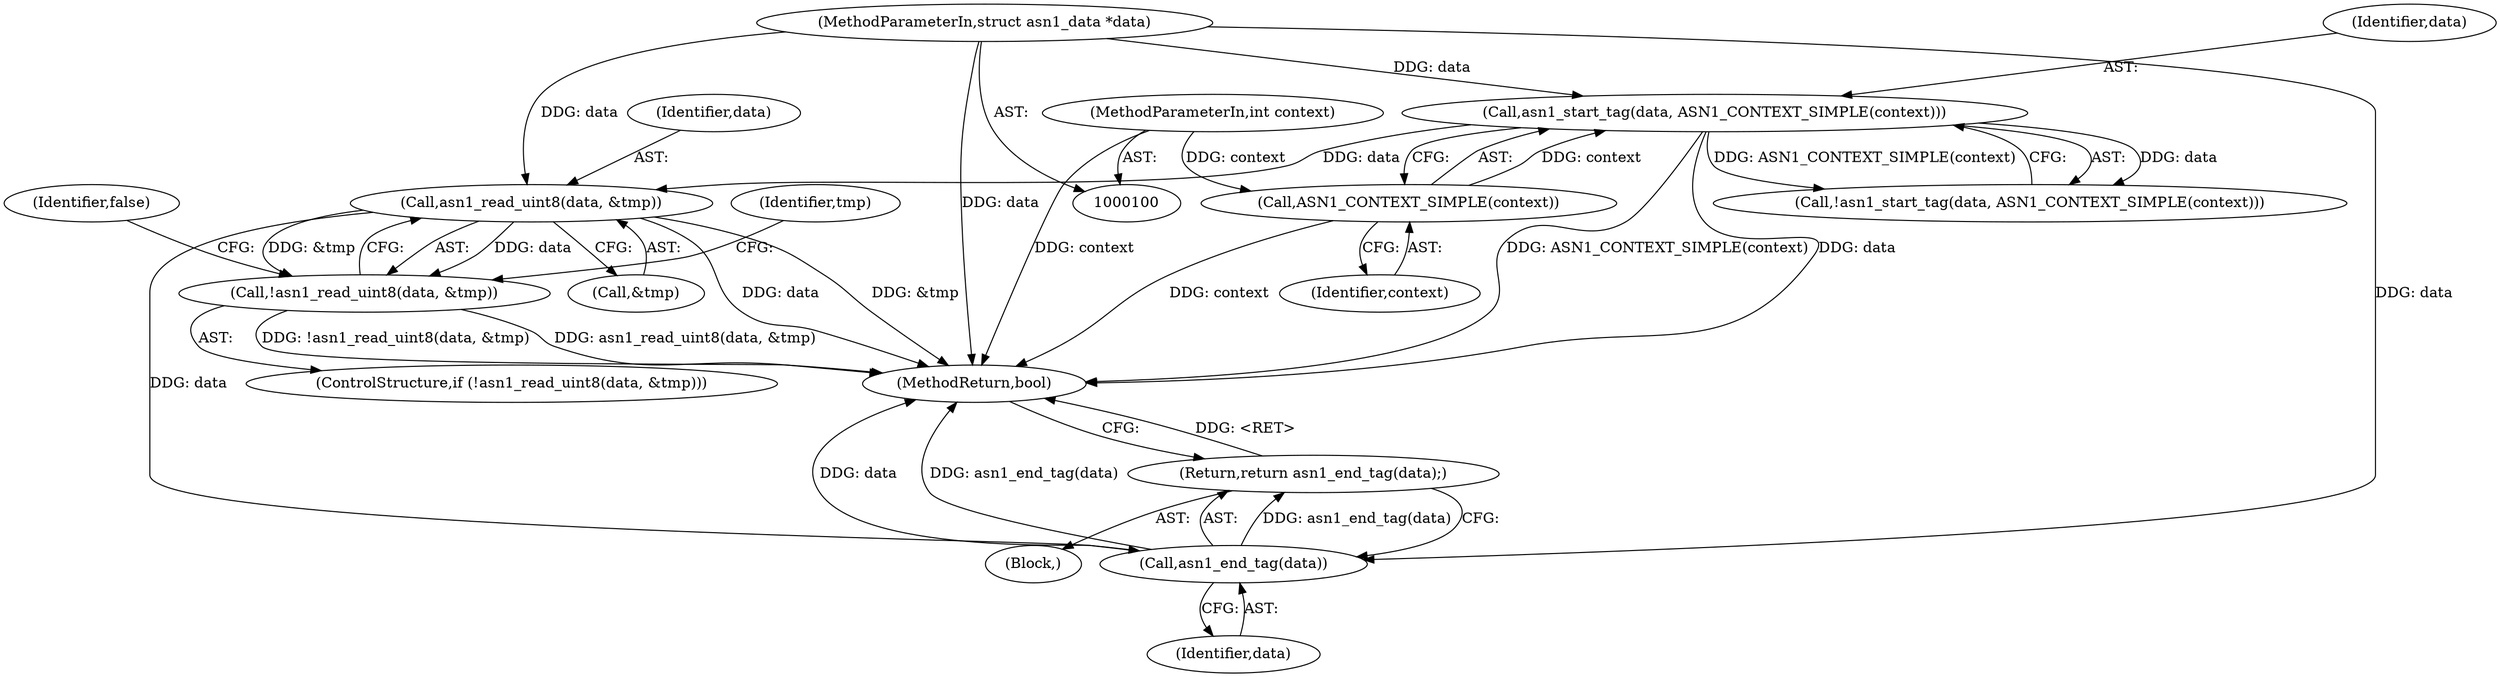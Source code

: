 digraph "0_samba_9d989c9dd7a5b92d0c5d65287935471b83b6e884_0@API" {
"1000123" [label="(Call,asn1_read_uint8(data, &tmp))"];
"1000111" [label="(Call,asn1_start_tag(data, ASN1_CONTEXT_SIMPLE(context)))"];
"1000101" [label="(MethodParameterIn,struct asn1_data *data)"];
"1000113" [label="(Call,ASN1_CONTEXT_SIMPLE(context))"];
"1000103" [label="(MethodParameterIn,int context)"];
"1000122" [label="(Call,!asn1_read_uint8(data, &tmp))"];
"1000139" [label="(Call,asn1_end_tag(data))"];
"1000138" [label="(Return,return asn1_end_tag(data);)"];
"1000121" [label="(ControlStructure,if (!asn1_read_uint8(data, &tmp)))"];
"1000128" [label="(Identifier,false)"];
"1000101" [label="(MethodParameterIn,struct asn1_data *data)"];
"1000110" [label="(Call,!asn1_start_tag(data, ASN1_CONTEXT_SIMPLE(context)))"];
"1000138" [label="(Return,return asn1_end_tag(data);)"];
"1000112" [label="(Identifier,data)"];
"1000103" [label="(MethodParameterIn,int context)"];
"1000122" [label="(Call,!asn1_read_uint8(data, &tmp))"];
"1000114" [label="(Identifier,context)"];
"1000125" [label="(Call,&tmp)"];
"1000111" [label="(Call,asn1_start_tag(data, ASN1_CONTEXT_SIMPLE(context)))"];
"1000113" [label="(Call,ASN1_CONTEXT_SIMPLE(context))"];
"1000123" [label="(Call,asn1_read_uint8(data, &tmp))"];
"1000104" [label="(Block,)"];
"1000131" [label="(Identifier,tmp)"];
"1000139" [label="(Call,asn1_end_tag(data))"];
"1000124" [label="(Identifier,data)"];
"1000141" [label="(MethodReturn,bool)"];
"1000140" [label="(Identifier,data)"];
"1000123" -> "1000122"  [label="AST: "];
"1000123" -> "1000125"  [label="CFG: "];
"1000124" -> "1000123"  [label="AST: "];
"1000125" -> "1000123"  [label="AST: "];
"1000122" -> "1000123"  [label="CFG: "];
"1000123" -> "1000141"  [label="DDG: &tmp"];
"1000123" -> "1000141"  [label="DDG: data"];
"1000123" -> "1000122"  [label="DDG: data"];
"1000123" -> "1000122"  [label="DDG: &tmp"];
"1000111" -> "1000123"  [label="DDG: data"];
"1000101" -> "1000123"  [label="DDG: data"];
"1000123" -> "1000139"  [label="DDG: data"];
"1000111" -> "1000110"  [label="AST: "];
"1000111" -> "1000113"  [label="CFG: "];
"1000112" -> "1000111"  [label="AST: "];
"1000113" -> "1000111"  [label="AST: "];
"1000110" -> "1000111"  [label="CFG: "];
"1000111" -> "1000141"  [label="DDG: data"];
"1000111" -> "1000141"  [label="DDG: ASN1_CONTEXT_SIMPLE(context)"];
"1000111" -> "1000110"  [label="DDG: data"];
"1000111" -> "1000110"  [label="DDG: ASN1_CONTEXT_SIMPLE(context)"];
"1000101" -> "1000111"  [label="DDG: data"];
"1000113" -> "1000111"  [label="DDG: context"];
"1000101" -> "1000100"  [label="AST: "];
"1000101" -> "1000141"  [label="DDG: data"];
"1000101" -> "1000139"  [label="DDG: data"];
"1000113" -> "1000114"  [label="CFG: "];
"1000114" -> "1000113"  [label="AST: "];
"1000113" -> "1000141"  [label="DDG: context"];
"1000103" -> "1000113"  [label="DDG: context"];
"1000103" -> "1000100"  [label="AST: "];
"1000103" -> "1000141"  [label="DDG: context"];
"1000122" -> "1000121"  [label="AST: "];
"1000128" -> "1000122"  [label="CFG: "];
"1000131" -> "1000122"  [label="CFG: "];
"1000122" -> "1000141"  [label="DDG: !asn1_read_uint8(data, &tmp)"];
"1000122" -> "1000141"  [label="DDG: asn1_read_uint8(data, &tmp)"];
"1000139" -> "1000138"  [label="AST: "];
"1000139" -> "1000140"  [label="CFG: "];
"1000140" -> "1000139"  [label="AST: "];
"1000138" -> "1000139"  [label="CFG: "];
"1000139" -> "1000141"  [label="DDG: data"];
"1000139" -> "1000141"  [label="DDG: asn1_end_tag(data)"];
"1000139" -> "1000138"  [label="DDG: asn1_end_tag(data)"];
"1000138" -> "1000104"  [label="AST: "];
"1000141" -> "1000138"  [label="CFG: "];
"1000138" -> "1000141"  [label="DDG: <RET>"];
}
